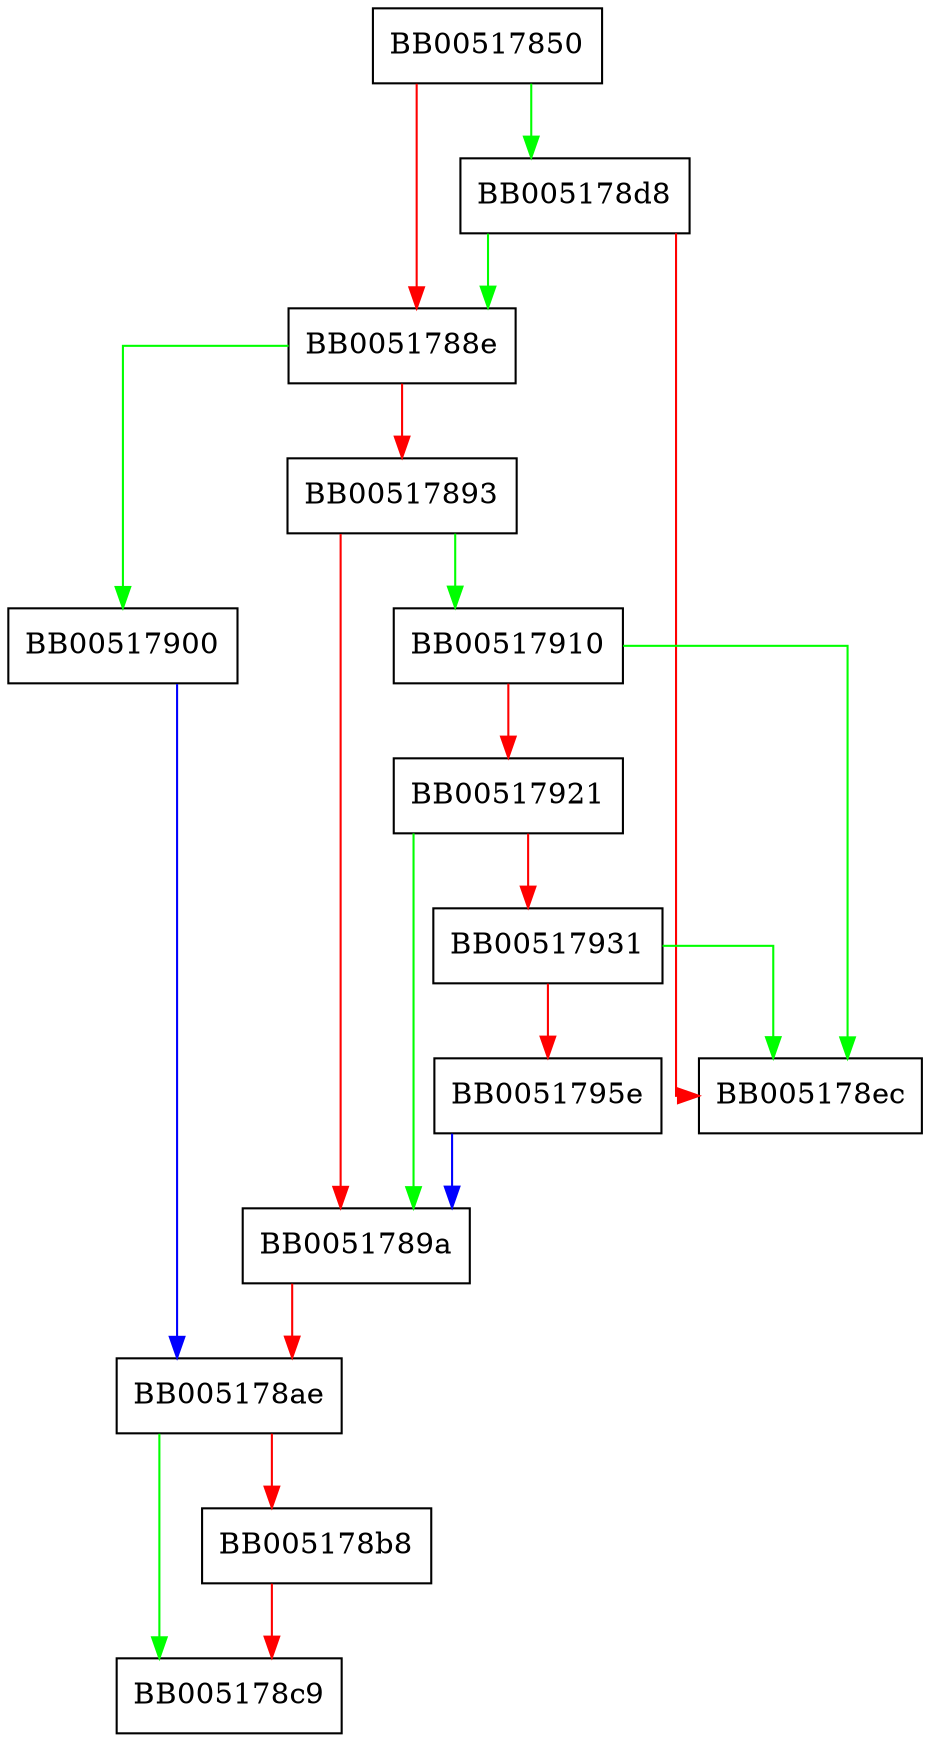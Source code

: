 digraph ASN1_TIME_set_string_X509 {
  node [shape="box"];
  graph [splines=ortho];
  BB00517850 -> BB005178d8 [color="green"];
  BB00517850 -> BB0051788e [color="red"];
  BB0051788e -> BB00517900 [color="green"];
  BB0051788e -> BB00517893 [color="red"];
  BB00517893 -> BB00517910 [color="green"];
  BB00517893 -> BB0051789a [color="red"];
  BB0051789a -> BB005178ae [color="red"];
  BB005178ae -> BB005178c9 [color="green"];
  BB005178ae -> BB005178b8 [color="red"];
  BB005178b8 -> BB005178c9 [color="red"];
  BB005178d8 -> BB0051788e [color="green"];
  BB005178d8 -> BB005178ec [color="red"];
  BB00517900 -> BB005178ae [color="blue"];
  BB00517910 -> BB005178ec [color="green"];
  BB00517910 -> BB00517921 [color="red"];
  BB00517921 -> BB0051789a [color="green"];
  BB00517921 -> BB00517931 [color="red"];
  BB00517931 -> BB005178ec [color="green"];
  BB00517931 -> BB0051795e [color="red"];
  BB0051795e -> BB0051789a [color="blue"];
}